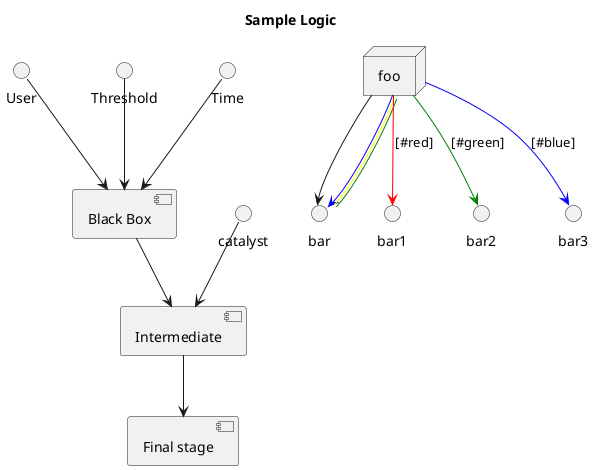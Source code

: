 @startuml
title Sample Logic

User --> [Black Box]
Threshold --> [Black Box]
Time --> [Black Box]
[Black Box]--> [Intermediate]
[Intermediate] --> [Final stage]

catalyst --> [Intermediate]




node foo
foo --> bar
foo -[#red]-> bar1 : [#red]
foo -[#green]-> bar2 : [#green]
foo -[#blue]-> bar3 : [#blue]
foo -[#blue;#yellow;#green]-> bar

@enduml
